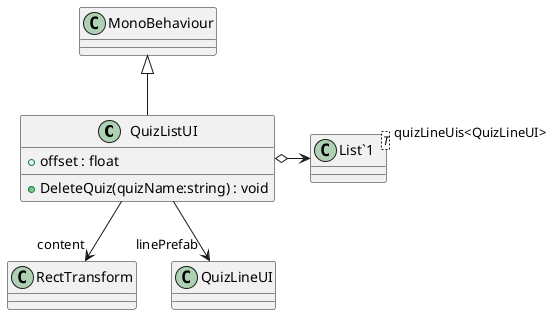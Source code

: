 @startuml
class QuizListUI {
    + offset : float
    + DeleteQuiz(quizName:string) : void
}
class "List`1"<T> {
}
MonoBehaviour <|-- QuizListUI
QuizListUI o-> "quizLineUis<QuizLineUI>" "List`1"
QuizListUI --> "content" RectTransform
QuizListUI --> "linePrefab" QuizLineUI
@enduml
